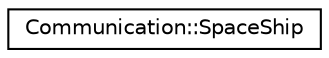 digraph "Graphical Class Hierarchy"
{
 // LATEX_PDF_SIZE
  edge [fontname="Helvetica",fontsize="10",labelfontname="Helvetica",labelfontsize="10"];
  node [fontname="Helvetica",fontsize="10",shape=record];
  rankdir="LR";
  Node0 [label="Communication::SpaceShip",height=0.2,width=0.4,color="black", fillcolor="white", style="filled",URL="$structCommunication_1_1SpaceShip.html",tooltip=" "];
}
